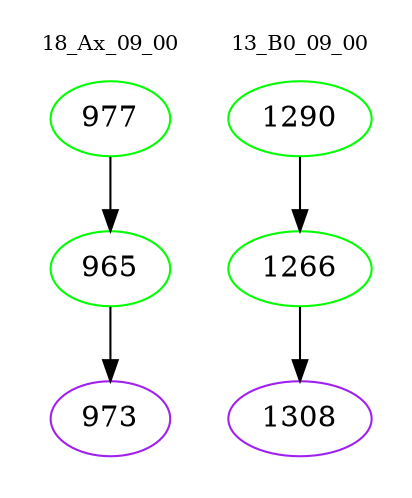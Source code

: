 digraph{
subgraph cluster_0 {
color = white
label = "18_Ax_09_00";
fontsize=10;
T0_977 [label="977", color="green"]
T0_977 -> T0_965 [color="black"]
T0_965 [label="965", color="green"]
T0_965 -> T0_973 [color="black"]
T0_973 [label="973", color="purple"]
}
subgraph cluster_1 {
color = white
label = "13_B0_09_00";
fontsize=10;
T1_1290 [label="1290", color="green"]
T1_1290 -> T1_1266 [color="black"]
T1_1266 [label="1266", color="green"]
T1_1266 -> T1_1308 [color="black"]
T1_1308 [label="1308", color="purple"]
}
}
